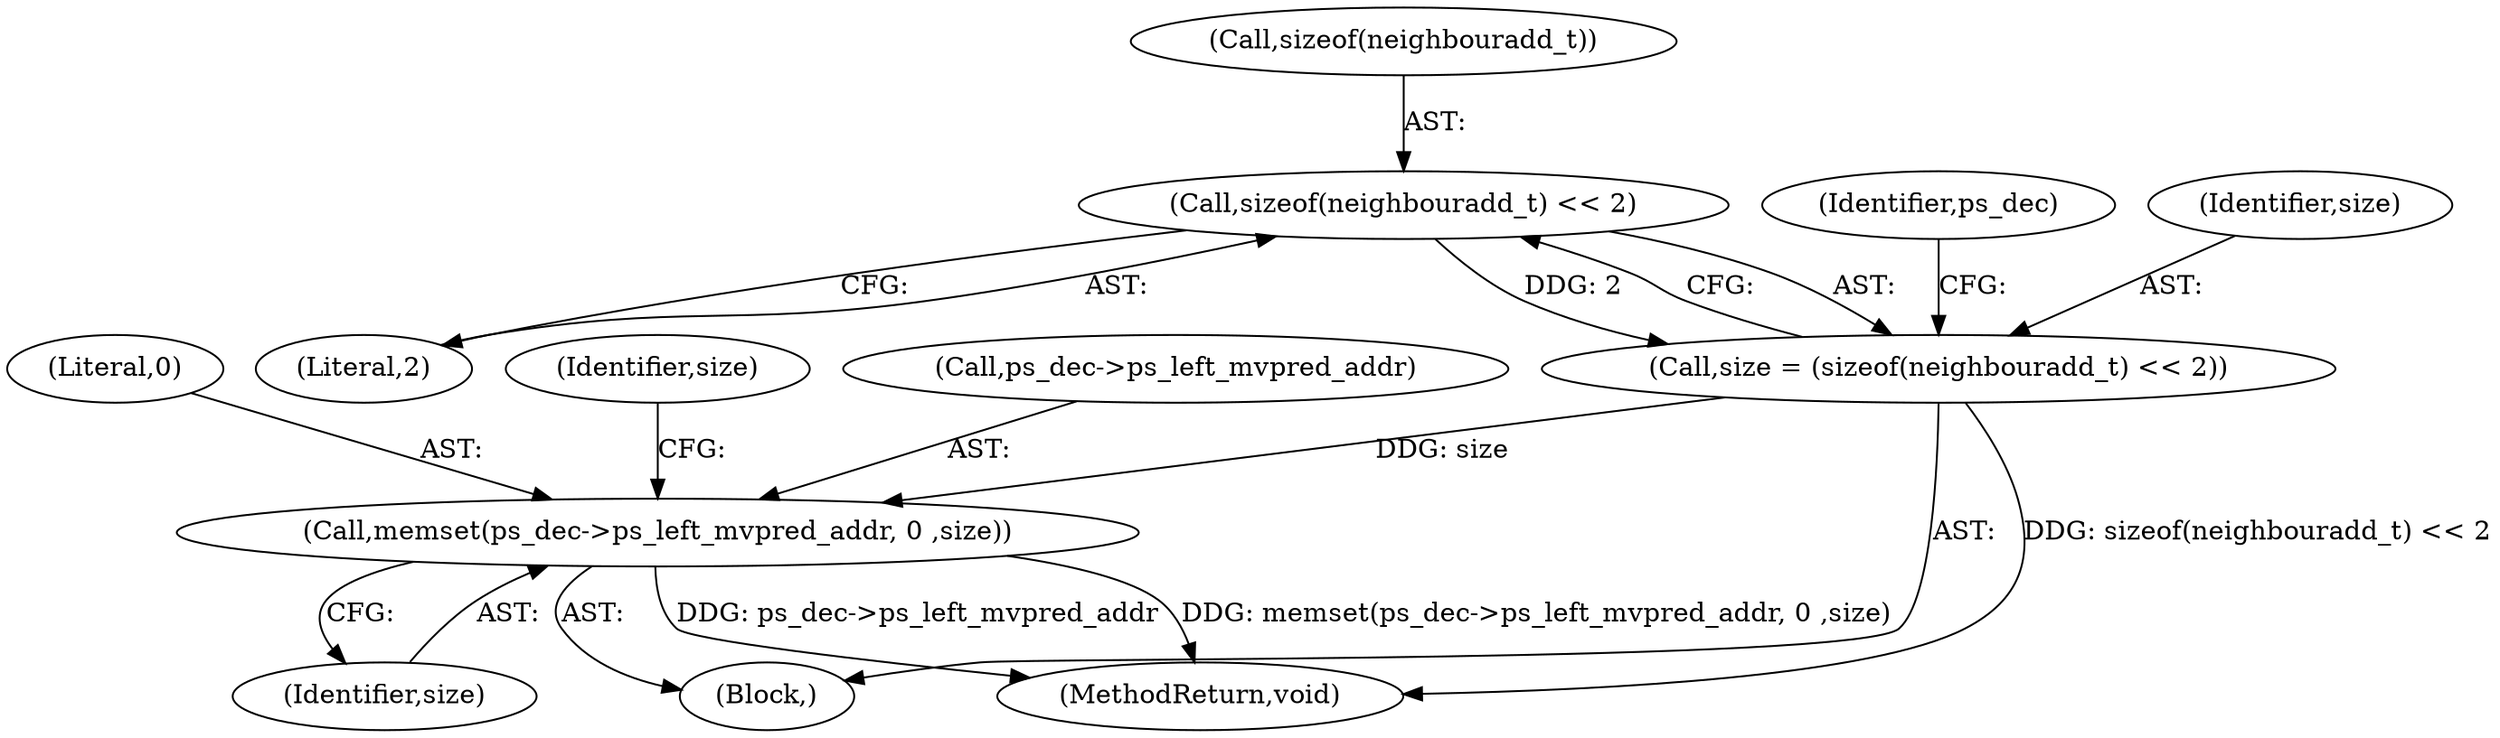 digraph "0_Android_cc676ebd95247646e67907ccab150fb77a847335@API" {
"1000243" [label="(Call,sizeof(neighbouradd_t) << 2)"];
"1000241" [label="(Call,size = (sizeof(neighbouradd_t) << 2))"];
"1000247" [label="(Call,memset(ps_dec->ps_left_mvpred_addr, 0 ,size))"];
"1000249" [label="(Identifier,ps_dec)"];
"1000242" [label="(Identifier,size)"];
"1000248" [label="(Call,ps_dec->ps_left_mvpred_addr)"];
"1000241" [label="(Call,size = (sizeof(neighbouradd_t) << 2))"];
"1000243" [label="(Call,sizeof(neighbouradd_t) << 2)"];
"1000963" [label="(MethodReturn,void)"];
"1000251" [label="(Literal,0)"];
"1000247" [label="(Call,memset(ps_dec->ps_left_mvpred_addr, 0 ,size))"];
"1000246" [label="(Literal,2)"];
"1000121" [label="(Block,)"];
"1000244" [label="(Call,sizeof(neighbouradd_t))"];
"1000252" [label="(Identifier,size)"];
"1000254" [label="(Identifier,size)"];
"1000243" -> "1000241"  [label="AST: "];
"1000243" -> "1000246"  [label="CFG: "];
"1000244" -> "1000243"  [label="AST: "];
"1000246" -> "1000243"  [label="AST: "];
"1000241" -> "1000243"  [label="CFG: "];
"1000243" -> "1000241"  [label="DDG: 2"];
"1000241" -> "1000121"  [label="AST: "];
"1000242" -> "1000241"  [label="AST: "];
"1000249" -> "1000241"  [label="CFG: "];
"1000241" -> "1000963"  [label="DDG: sizeof(neighbouradd_t) << 2"];
"1000241" -> "1000247"  [label="DDG: size"];
"1000247" -> "1000121"  [label="AST: "];
"1000247" -> "1000252"  [label="CFG: "];
"1000248" -> "1000247"  [label="AST: "];
"1000251" -> "1000247"  [label="AST: "];
"1000252" -> "1000247"  [label="AST: "];
"1000254" -> "1000247"  [label="CFG: "];
"1000247" -> "1000963"  [label="DDG: ps_dec->ps_left_mvpred_addr"];
"1000247" -> "1000963"  [label="DDG: memset(ps_dec->ps_left_mvpred_addr, 0 ,size)"];
}
